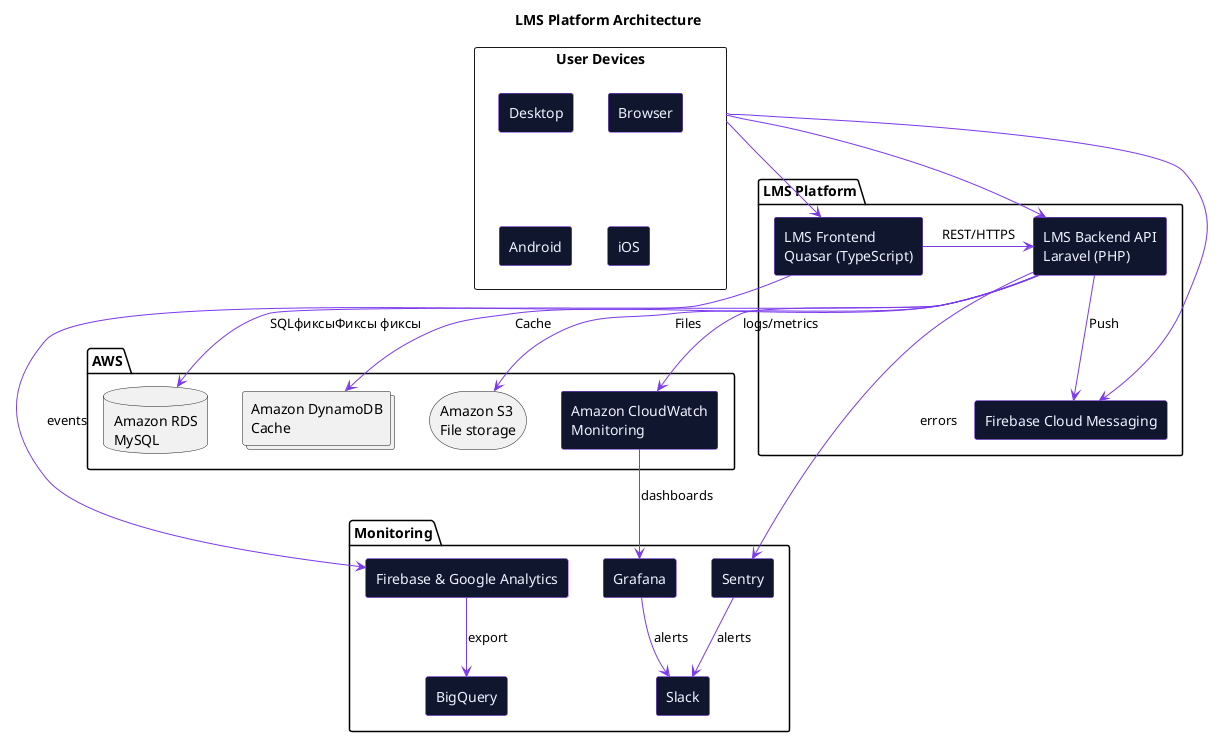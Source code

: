 @startuml LMS_Architecture
title LMS Platform Architecture
skinparam backgroundColor transparent
skinparam componentStyle rectangle
skinparam wrapWidth 200
skinparam shadowing false
skinparam ArrowColor #7c3aed
skinparam componentBorderColor #7c3aed
skinparam componentBackgroundColor #0f162e
skinparam componentFontColor #eef2ff

rectangle "User Devices" as devices {
  [Desktop]
  [Browser]
  [Android]
  [iOS]
}

package "LMS Platform" as platform {
  component "LMS Frontend\nQuasar (TypeScript)" as frontend
  component "LMS Backend API\nLaravel (PHP)" as api
  component "Firebase Cloud Messaging" as fcm
}

package "AWS" as aws {
  database "Amazon RDS\nMySQL" as rds
  collections "Amazon DynamoDB\nCache" as ddb
  storage "Amazon S3\nFile storage" as s3
  component "Amazon CloudWatch\nMonitoring" as cw
}

package "Monitoring" as mon {
  component "Firebase & Google Analytics" as ga
  component "BigQuery" as bq
  component "Sentry" as sentry
  component "Grafana" as grafana
  component "Slack" as slack
}

devices -down-> frontend
devices -down-> api
devices -down-> fcm

frontend -right-> api : REST/HTTPS
api -right-> rds : SQLфиксыФиксы фиксы
api -right-> ddb : Cache
api -right-> s3 : Files
api -down-> fcm : Push

frontend -down-> ga : events
api -down-> cw : logs/metrics
api -down-> sentry : errors
ga -down-> bq : export
cw -down-> grafana : dashboards
sentry -down-> slack : alerts
grafana -down-> slack : alerts

@enduml


